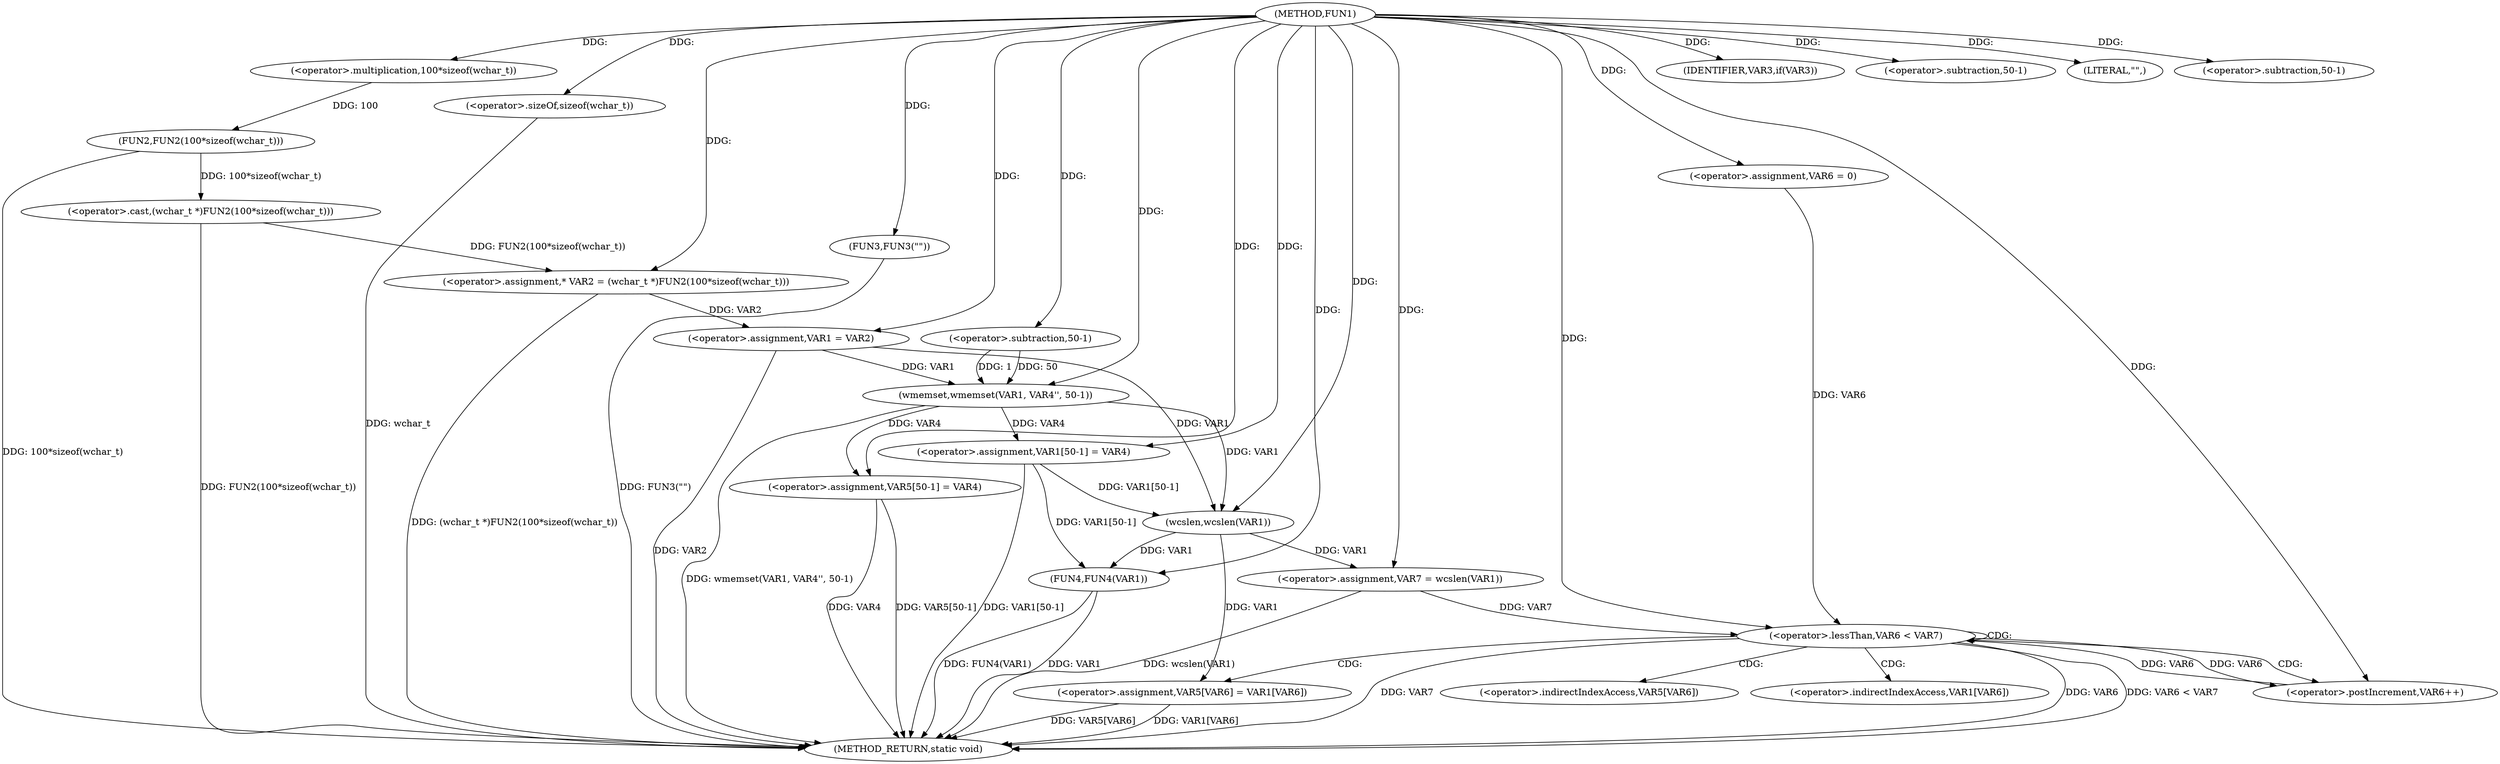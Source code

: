 digraph FUN1 {  
"1000100" [label = "(METHOD,FUN1)" ]
"1000170" [label = "(METHOD_RETURN,static void)" ]
"1000104" [label = "(<operator>.assignment,* VAR2 = (wchar_t *)FUN2(100*sizeof(wchar_t)))" ]
"1000106" [label = "(<operator>.cast,(wchar_t *)FUN2(100*sizeof(wchar_t)))" ]
"1000108" [label = "(FUN2,FUN2(100*sizeof(wchar_t)))" ]
"1000109" [label = "(<operator>.multiplication,100*sizeof(wchar_t))" ]
"1000111" [label = "(<operator>.sizeOf,sizeof(wchar_t))" ]
"1000113" [label = "(<operator>.assignment,VAR1 = VAR2)" ]
"1000117" [label = "(IDENTIFIER,VAR3,if(VAR3))" ]
"1000119" [label = "(FUN3,FUN3(\"\"))" ]
"1000123" [label = "(wmemset,wmemset(VAR1, VAR4'', 50-1))" ]
"1000126" [label = "(<operator>.subtraction,50-1)" ]
"1000129" [label = "(<operator>.assignment,VAR1[50-1] = VAR4)" ]
"1000132" [label = "(<operator>.subtraction,50-1)" ]
"1000137" [label = "(LITERAL,\"\",)" ]
"1000140" [label = "(<operator>.assignment,VAR7 = wcslen(VAR1))" ]
"1000142" [label = "(wcslen,wcslen(VAR1))" ]
"1000145" [label = "(<operator>.assignment,VAR6 = 0)" ]
"1000148" [label = "(<operator>.lessThan,VAR6 < VAR7)" ]
"1000151" [label = "(<operator>.postIncrement,VAR6++)" ]
"1000154" [label = "(<operator>.assignment,VAR5[VAR6] = VAR1[VAR6])" ]
"1000161" [label = "(<operator>.assignment,VAR5[50-1] = VAR4)" ]
"1000164" [label = "(<operator>.subtraction,50-1)" ]
"1000168" [label = "(FUN4,FUN4(VAR1))" ]
"1000155" [label = "(<operator>.indirectIndexAccess,VAR5[VAR6])" ]
"1000158" [label = "(<operator>.indirectIndexAccess,VAR1[VAR6])" ]
  "1000140" -> "1000170"  [ label = "DDG: wcslen(VAR1)"] 
  "1000106" -> "1000170"  [ label = "DDG: FUN2(100*sizeof(wchar_t))"] 
  "1000168" -> "1000170"  [ label = "DDG: VAR1"] 
  "1000123" -> "1000170"  [ label = "DDG: wmemset(VAR1, VAR4'', 50-1)"] 
  "1000113" -> "1000170"  [ label = "DDG: VAR2"] 
  "1000111" -> "1000170"  [ label = "DDG: wchar_t"] 
  "1000148" -> "1000170"  [ label = "DDG: VAR7"] 
  "1000119" -> "1000170"  [ label = "DDG: FUN3(\"\")"] 
  "1000161" -> "1000170"  [ label = "DDG: VAR5[50-1]"] 
  "1000168" -> "1000170"  [ label = "DDG: FUN4(VAR1)"] 
  "1000129" -> "1000170"  [ label = "DDG: VAR1[50-1]"] 
  "1000154" -> "1000170"  [ label = "DDG: VAR5[VAR6]"] 
  "1000154" -> "1000170"  [ label = "DDG: VAR1[VAR6]"] 
  "1000161" -> "1000170"  [ label = "DDG: VAR4"] 
  "1000148" -> "1000170"  [ label = "DDG: VAR6"] 
  "1000148" -> "1000170"  [ label = "DDG: VAR6 < VAR7"] 
  "1000104" -> "1000170"  [ label = "DDG: (wchar_t *)FUN2(100*sizeof(wchar_t))"] 
  "1000108" -> "1000170"  [ label = "DDG: 100*sizeof(wchar_t)"] 
  "1000106" -> "1000104"  [ label = "DDG: FUN2(100*sizeof(wchar_t))"] 
  "1000100" -> "1000104"  [ label = "DDG: "] 
  "1000108" -> "1000106"  [ label = "DDG: 100*sizeof(wchar_t)"] 
  "1000109" -> "1000108"  [ label = "DDG: 100"] 
  "1000100" -> "1000109"  [ label = "DDG: "] 
  "1000100" -> "1000111"  [ label = "DDG: "] 
  "1000104" -> "1000113"  [ label = "DDG: VAR2"] 
  "1000100" -> "1000113"  [ label = "DDG: "] 
  "1000100" -> "1000117"  [ label = "DDG: "] 
  "1000100" -> "1000119"  [ label = "DDG: "] 
  "1000113" -> "1000123"  [ label = "DDG: VAR1"] 
  "1000100" -> "1000123"  [ label = "DDG: "] 
  "1000126" -> "1000123"  [ label = "DDG: 50"] 
  "1000126" -> "1000123"  [ label = "DDG: 1"] 
  "1000100" -> "1000126"  [ label = "DDG: "] 
  "1000123" -> "1000129"  [ label = "DDG: VAR4"] 
  "1000100" -> "1000129"  [ label = "DDG: "] 
  "1000100" -> "1000132"  [ label = "DDG: "] 
  "1000100" -> "1000137"  [ label = "DDG: "] 
  "1000142" -> "1000140"  [ label = "DDG: VAR1"] 
  "1000100" -> "1000140"  [ label = "DDG: "] 
  "1000129" -> "1000142"  [ label = "DDG: VAR1[50-1]"] 
  "1000113" -> "1000142"  [ label = "DDG: VAR1"] 
  "1000123" -> "1000142"  [ label = "DDG: VAR1"] 
  "1000100" -> "1000142"  [ label = "DDG: "] 
  "1000100" -> "1000145"  [ label = "DDG: "] 
  "1000151" -> "1000148"  [ label = "DDG: VAR6"] 
  "1000145" -> "1000148"  [ label = "DDG: VAR6"] 
  "1000100" -> "1000148"  [ label = "DDG: "] 
  "1000140" -> "1000148"  [ label = "DDG: VAR7"] 
  "1000148" -> "1000151"  [ label = "DDG: VAR6"] 
  "1000100" -> "1000151"  [ label = "DDG: "] 
  "1000142" -> "1000154"  [ label = "DDG: VAR1"] 
  "1000100" -> "1000161"  [ label = "DDG: "] 
  "1000123" -> "1000161"  [ label = "DDG: VAR4"] 
  "1000100" -> "1000164"  [ label = "DDG: "] 
  "1000129" -> "1000168"  [ label = "DDG: VAR1[50-1]"] 
  "1000142" -> "1000168"  [ label = "DDG: VAR1"] 
  "1000100" -> "1000168"  [ label = "DDG: "] 
  "1000148" -> "1000158"  [ label = "CDG: "] 
  "1000148" -> "1000155"  [ label = "CDG: "] 
  "1000148" -> "1000154"  [ label = "CDG: "] 
  "1000148" -> "1000151"  [ label = "CDG: "] 
  "1000148" -> "1000148"  [ label = "CDG: "] 
}
